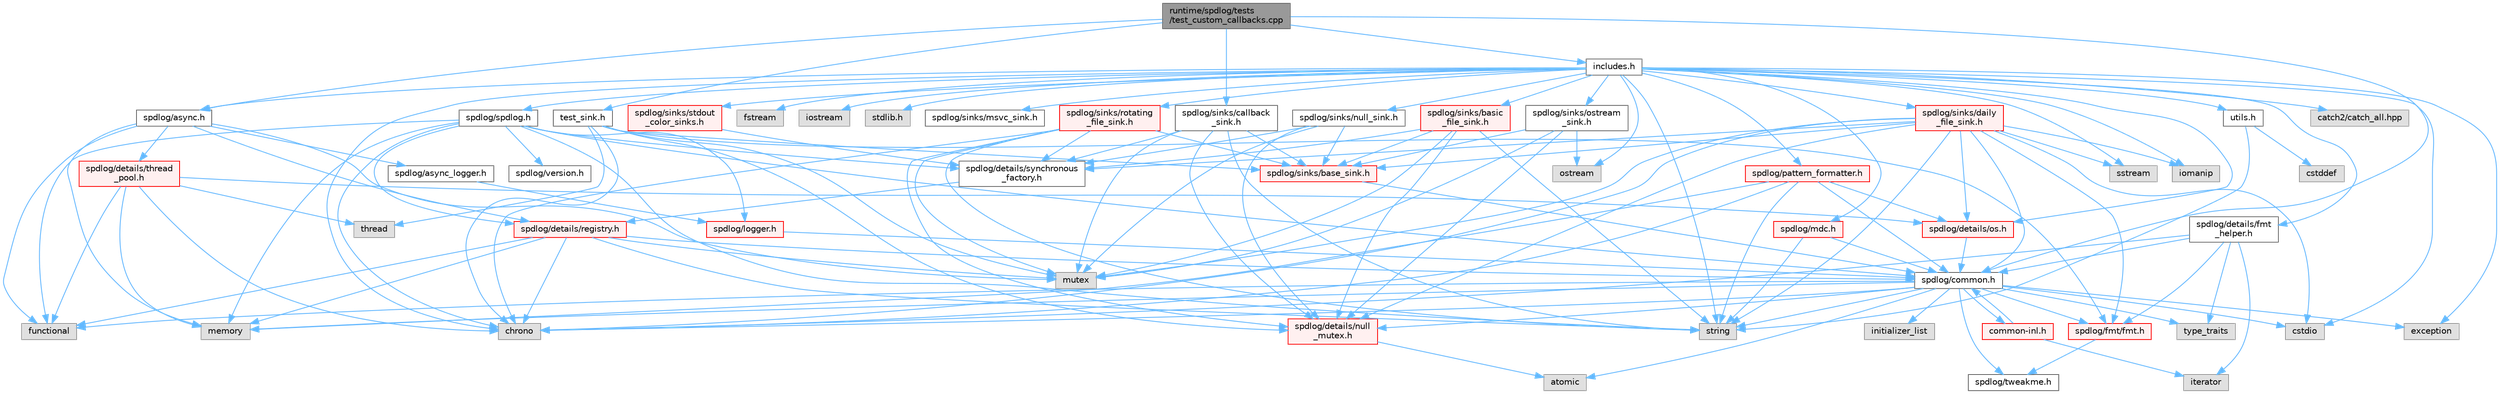 digraph "runtime/spdlog/tests/test_custom_callbacks.cpp"
{
 // LATEX_PDF_SIZE
  bgcolor="transparent";
  edge [fontname=Helvetica,fontsize=10,labelfontname=Helvetica,labelfontsize=10];
  node [fontname=Helvetica,fontsize=10,shape=box,height=0.2,width=0.4];
  Node1 [id="Node000001",label="runtime/spdlog/tests\l/test_custom_callbacks.cpp",height=0.2,width=0.4,color="gray40", fillcolor="grey60", style="filled", fontcolor="black",tooltip=" "];
  Node1 -> Node2 [id="edge1_Node000001_Node000002",color="steelblue1",style="solid",tooltip=" "];
  Node2 [id="Node000002",label="includes.h",height=0.2,width=0.4,color="grey40", fillcolor="white", style="filled",URL="$includes_8h.html",tooltip=" "];
  Node2 -> Node3 [id="edge2_Node000002_Node000003",color="steelblue1",style="solid",tooltip=" "];
  Node3 [id="Node000003",label="catch2/catch_all.hpp",height=0.2,width=0.4,color="grey60", fillcolor="#E0E0E0", style="filled",tooltip=" "];
  Node2 -> Node4 [id="edge3_Node000002_Node000004",color="steelblue1",style="solid",tooltip=" "];
  Node4 [id="Node000004",label="utils.h",height=0.2,width=0.4,color="grey40", fillcolor="white", style="filled",URL="$tests_2utils_8h.html",tooltip=" "];
  Node4 -> Node5 [id="edge4_Node000004_Node000005",color="steelblue1",style="solid",tooltip=" "];
  Node5 [id="Node000005",label="cstddef",height=0.2,width=0.4,color="grey60", fillcolor="#E0E0E0", style="filled",tooltip=" "];
  Node4 -> Node6 [id="edge5_Node000004_Node000006",color="steelblue1",style="solid",tooltip=" "];
  Node6 [id="Node000006",label="string",height=0.2,width=0.4,color="grey60", fillcolor="#E0E0E0", style="filled",tooltip=" "];
  Node2 -> Node7 [id="edge6_Node000002_Node000007",color="steelblue1",style="solid",tooltip=" "];
  Node7 [id="Node000007",label="chrono",height=0.2,width=0.4,color="grey60", fillcolor="#E0E0E0", style="filled",tooltip=" "];
  Node2 -> Node8 [id="edge7_Node000002_Node000008",color="steelblue1",style="solid",tooltip=" "];
  Node8 [id="Node000008",label="cstdio",height=0.2,width=0.4,color="grey60", fillcolor="#E0E0E0", style="filled",tooltip=" "];
  Node2 -> Node9 [id="edge8_Node000002_Node000009",color="steelblue1",style="solid",tooltip=" "];
  Node9 [id="Node000009",label="exception",height=0.2,width=0.4,color="grey60", fillcolor="#E0E0E0", style="filled",tooltip=" "];
  Node2 -> Node10 [id="edge9_Node000002_Node000010",color="steelblue1",style="solid",tooltip=" "];
  Node10 [id="Node000010",label="fstream",height=0.2,width=0.4,color="grey60", fillcolor="#E0E0E0", style="filled",tooltip=" "];
  Node2 -> Node11 [id="edge10_Node000002_Node000011",color="steelblue1",style="solid",tooltip=" "];
  Node11 [id="Node000011",label="iostream",height=0.2,width=0.4,color="grey60", fillcolor="#E0E0E0", style="filled",tooltip=" "];
  Node2 -> Node12 [id="edge11_Node000002_Node000012",color="steelblue1",style="solid",tooltip=" "];
  Node12 [id="Node000012",label="ostream",height=0.2,width=0.4,color="grey60", fillcolor="#E0E0E0", style="filled",tooltip=" "];
  Node2 -> Node13 [id="edge12_Node000002_Node000013",color="steelblue1",style="solid",tooltip=" "];
  Node13 [id="Node000013",label="sstream",height=0.2,width=0.4,color="grey60", fillcolor="#E0E0E0", style="filled",tooltip=" "];
  Node2 -> Node6 [id="edge13_Node000002_Node000006",color="steelblue1",style="solid",tooltip=" "];
  Node2 -> Node14 [id="edge14_Node000002_Node000014",color="steelblue1",style="solid",tooltip=" "];
  Node14 [id="Node000014",label="iomanip",height=0.2,width=0.4,color="grey60", fillcolor="#E0E0E0", style="filled",tooltip=" "];
  Node2 -> Node15 [id="edge15_Node000002_Node000015",color="steelblue1",style="solid",tooltip=" "];
  Node15 [id="Node000015",label="stdlib.h",height=0.2,width=0.4,color="grey60", fillcolor="#E0E0E0", style="filled",tooltip=" "];
  Node2 -> Node16 [id="edge16_Node000002_Node000016",color="steelblue1",style="solid",tooltip=" "];
  Node16 [id="Node000016",label="spdlog/spdlog.h",height=0.2,width=0.4,color="grey40", fillcolor="white", style="filled",URL="$spdlog_8h.html",tooltip=" "];
  Node16 -> Node17 [id="edge17_Node000016_Node000017",color="steelblue1",style="solid",tooltip=" "];
  Node17 [id="Node000017",label="spdlog/common.h",height=0.2,width=0.4,color="grey40", fillcolor="white", style="filled",URL="$common_8h.html",tooltip=" "];
  Node17 -> Node18 [id="edge18_Node000017_Node000018",color="steelblue1",style="solid",tooltip=" "];
  Node18 [id="Node000018",label="spdlog/details/null\l_mutex.h",height=0.2,width=0.4,color="red", fillcolor="#FFF0F0", style="filled",URL="$null__mutex_8h.html",tooltip=" "];
  Node18 -> Node19 [id="edge19_Node000018_Node000019",color="steelblue1",style="solid",tooltip=" "];
  Node19 [id="Node000019",label="atomic",height=0.2,width=0.4,color="grey60", fillcolor="#E0E0E0", style="filled",tooltip=" "];
  Node17 -> Node21 [id="edge20_Node000017_Node000021",color="steelblue1",style="solid",tooltip=" "];
  Node21 [id="Node000021",label="spdlog/tweakme.h",height=0.2,width=0.4,color="grey40", fillcolor="white", style="filled",URL="$tweakme_8h.html",tooltip=" "];
  Node17 -> Node19 [id="edge21_Node000017_Node000019",color="steelblue1",style="solid",tooltip=" "];
  Node17 -> Node7 [id="edge22_Node000017_Node000007",color="steelblue1",style="solid",tooltip=" "];
  Node17 -> Node8 [id="edge23_Node000017_Node000008",color="steelblue1",style="solid",tooltip=" "];
  Node17 -> Node9 [id="edge24_Node000017_Node000009",color="steelblue1",style="solid",tooltip=" "];
  Node17 -> Node22 [id="edge25_Node000017_Node000022",color="steelblue1",style="solid",tooltip=" "];
  Node22 [id="Node000022",label="functional",height=0.2,width=0.4,color="grey60", fillcolor="#E0E0E0", style="filled",tooltip=" "];
  Node17 -> Node23 [id="edge26_Node000017_Node000023",color="steelblue1",style="solid",tooltip=" "];
  Node23 [id="Node000023",label="initializer_list",height=0.2,width=0.4,color="grey60", fillcolor="#E0E0E0", style="filled",tooltip=" "];
  Node17 -> Node24 [id="edge27_Node000017_Node000024",color="steelblue1",style="solid",tooltip=" "];
  Node24 [id="Node000024",label="memory",height=0.2,width=0.4,color="grey60", fillcolor="#E0E0E0", style="filled",tooltip=" "];
  Node17 -> Node6 [id="edge28_Node000017_Node000006",color="steelblue1",style="solid",tooltip=" "];
  Node17 -> Node25 [id="edge29_Node000017_Node000025",color="steelblue1",style="solid",tooltip=" "];
  Node25 [id="Node000025",label="type_traits",height=0.2,width=0.4,color="grey60", fillcolor="#E0E0E0", style="filled",tooltip=" "];
  Node17 -> Node26 [id="edge30_Node000017_Node000026",color="steelblue1",style="solid",tooltip=" "];
  Node26 [id="Node000026",label="spdlog/fmt/fmt.h",height=0.2,width=0.4,color="red", fillcolor="#FFF0F0", style="filled",URL="$fmt_8h.html",tooltip=" "];
  Node26 -> Node21 [id="edge31_Node000026_Node000021",color="steelblue1",style="solid",tooltip=" "];
  Node17 -> Node183 [id="edge32_Node000017_Node000183",color="steelblue1",style="solid",tooltip=" "];
  Node183 [id="Node000183",label="common-inl.h",height=0.2,width=0.4,color="red", fillcolor="#FFF0F0", style="filled",URL="$common-inl_8h.html",tooltip=" "];
  Node183 -> Node17 [id="edge33_Node000183_Node000017",color="steelblue1",style="solid",tooltip=" "];
  Node183 -> Node184 [id="edge34_Node000183_Node000184",color="steelblue1",style="solid",tooltip=" "];
  Node184 [id="Node000184",label="iterator",height=0.2,width=0.4,color="grey60", fillcolor="#E0E0E0", style="filled",tooltip=" "];
  Node16 -> Node185 [id="edge35_Node000016_Node000185",color="steelblue1",style="solid",tooltip=" "];
  Node185 [id="Node000185",label="spdlog/details/registry.h",height=0.2,width=0.4,color="red", fillcolor="#FFF0F0", style="filled",URL="$registry_8h.html",tooltip=" "];
  Node185 -> Node17 [id="edge36_Node000185_Node000017",color="steelblue1",style="solid",tooltip=" "];
  Node185 -> Node7 [id="edge37_Node000185_Node000007",color="steelblue1",style="solid",tooltip=" "];
  Node185 -> Node22 [id="edge38_Node000185_Node000022",color="steelblue1",style="solid",tooltip=" "];
  Node185 -> Node24 [id="edge39_Node000185_Node000024",color="steelblue1",style="solid",tooltip=" "];
  Node185 -> Node188 [id="edge40_Node000185_Node000188",color="steelblue1",style="solid",tooltip=" "];
  Node188 [id="Node000188",label="mutex",height=0.2,width=0.4,color="grey60", fillcolor="#E0E0E0", style="filled",tooltip=" "];
  Node185 -> Node6 [id="edge41_Node000185_Node000006",color="steelblue1",style="solid",tooltip=" "];
  Node16 -> Node191 [id="edge42_Node000016_Node000191",color="steelblue1",style="solid",tooltip=" "];
  Node191 [id="Node000191",label="spdlog/details/synchronous\l_factory.h",height=0.2,width=0.4,color="grey40", fillcolor="white", style="filled",URL="$synchronous__factory_8h.html",tooltip=" "];
  Node191 -> Node185 [id="edge43_Node000191_Node000185",color="steelblue1",style="solid",tooltip=" "];
  Node16 -> Node192 [id="edge44_Node000016_Node000192",color="steelblue1",style="solid",tooltip=" "];
  Node192 [id="Node000192",label="spdlog/logger.h",height=0.2,width=0.4,color="red", fillcolor="#FFF0F0", style="filled",URL="$logger_8h.html",tooltip=" "];
  Node192 -> Node17 [id="edge45_Node000192_Node000017",color="steelblue1",style="solid",tooltip=" "];
  Node16 -> Node198 [id="edge46_Node000016_Node000198",color="steelblue1",style="solid",tooltip=" "];
  Node198 [id="Node000198",label="spdlog/version.h",height=0.2,width=0.4,color="grey40", fillcolor="white", style="filled",URL="$spdlog_2include_2spdlog_2version_8h.html",tooltip=" "];
  Node16 -> Node7 [id="edge47_Node000016_Node000007",color="steelblue1",style="solid",tooltip=" "];
  Node16 -> Node22 [id="edge48_Node000016_Node000022",color="steelblue1",style="solid",tooltip=" "];
  Node16 -> Node24 [id="edge49_Node000016_Node000024",color="steelblue1",style="solid",tooltip=" "];
  Node16 -> Node6 [id="edge50_Node000016_Node000006",color="steelblue1",style="solid",tooltip=" "];
  Node2 -> Node199 [id="edge51_Node000002_Node000199",color="steelblue1",style="solid",tooltip=" "];
  Node199 [id="Node000199",label="spdlog/async.h",height=0.2,width=0.4,color="grey40", fillcolor="white", style="filled",URL="$async_8h.html",tooltip=" "];
  Node199 -> Node200 [id="edge52_Node000199_Node000200",color="steelblue1",style="solid",tooltip=" "];
  Node200 [id="Node000200",label="spdlog/async_logger.h",height=0.2,width=0.4,color="grey40", fillcolor="white", style="filled",URL="$async__logger_8h.html",tooltip=" "];
  Node200 -> Node192 [id="edge53_Node000200_Node000192",color="steelblue1",style="solid",tooltip=" "];
  Node199 -> Node185 [id="edge54_Node000199_Node000185",color="steelblue1",style="solid",tooltip=" "];
  Node199 -> Node201 [id="edge55_Node000199_Node000201",color="steelblue1",style="solid",tooltip=" "];
  Node201 [id="Node000201",label="spdlog/details/thread\l_pool.h",height=0.2,width=0.4,color="red", fillcolor="#FFF0F0", style="filled",URL="$thread__pool_8h.html",tooltip=" "];
  Node201 -> Node203 [id="edge56_Node000201_Node000203",color="steelblue1",style="solid",tooltip=" "];
  Node203 [id="Node000203",label="spdlog/details/os.h",height=0.2,width=0.4,color="red", fillcolor="#FFF0F0", style="filled",URL="$details_2os_8h.html",tooltip=" "];
  Node203 -> Node17 [id="edge57_Node000203_Node000017",color="steelblue1",style="solid",tooltip=" "];
  Node201 -> Node7 [id="edge58_Node000201_Node000007",color="steelblue1",style="solid",tooltip=" "];
  Node201 -> Node22 [id="edge59_Node000201_Node000022",color="steelblue1",style="solid",tooltip=" "];
  Node201 -> Node24 [id="edge60_Node000201_Node000024",color="steelblue1",style="solid",tooltip=" "];
  Node201 -> Node189 [id="edge61_Node000201_Node000189",color="steelblue1",style="solid",tooltip=" "];
  Node189 [id="Node000189",label="thread",height=0.2,width=0.4,color="grey60", fillcolor="#E0E0E0", style="filled",tooltip=" "];
  Node199 -> Node22 [id="edge62_Node000199_Node000022",color="steelblue1",style="solid",tooltip=" "];
  Node199 -> Node24 [id="edge63_Node000199_Node000024",color="steelblue1",style="solid",tooltip=" "];
  Node199 -> Node188 [id="edge64_Node000199_Node000188",color="steelblue1",style="solid",tooltip=" "];
  Node2 -> Node205 [id="edge65_Node000002_Node000205",color="steelblue1",style="solid",tooltip=" "];
  Node205 [id="Node000205",label="spdlog/details/fmt\l_helper.h",height=0.2,width=0.4,color="grey40", fillcolor="white", style="filled",URL="$fmt__helper_8h.html",tooltip=" "];
  Node205 -> Node7 [id="edge66_Node000205_Node000007",color="steelblue1",style="solid",tooltip=" "];
  Node205 -> Node184 [id="edge67_Node000205_Node000184",color="steelblue1",style="solid",tooltip=" "];
  Node205 -> Node17 [id="edge68_Node000205_Node000017",color="steelblue1",style="solid",tooltip=" "];
  Node205 -> Node26 [id="edge69_Node000205_Node000026",color="steelblue1",style="solid",tooltip=" "];
  Node205 -> Node25 [id="edge70_Node000205_Node000025",color="steelblue1",style="solid",tooltip=" "];
  Node2 -> Node203 [id="edge71_Node000002_Node000203",color="steelblue1",style="solid",tooltip=" "];
  Node2 -> Node206 [id="edge72_Node000002_Node000206",color="steelblue1",style="solid",tooltip=" "];
  Node206 [id="Node000206",label="spdlog/mdc.h",height=0.2,width=0.4,color="red", fillcolor="#FFF0F0", style="filled",URL="$mdc_8h.html",tooltip=" "];
  Node206 -> Node6 [id="edge73_Node000206_Node000006",color="steelblue1",style="solid",tooltip=" "];
  Node206 -> Node17 [id="edge74_Node000206_Node000017",color="steelblue1",style="solid",tooltip=" "];
  Node2 -> Node208 [id="edge75_Node000002_Node000208",color="steelblue1",style="solid",tooltip=" "];
  Node208 [id="Node000208",label="spdlog/sinks/basic\l_file_sink.h",height=0.2,width=0.4,color="red", fillcolor="#FFF0F0", style="filled",URL="$basic__file__sink_8h.html",tooltip=" "];
  Node208 -> Node18 [id="edge76_Node000208_Node000018",color="steelblue1",style="solid",tooltip=" "];
  Node208 -> Node191 [id="edge77_Node000208_Node000191",color="steelblue1",style="solid",tooltip=" "];
  Node208 -> Node211 [id="edge78_Node000208_Node000211",color="steelblue1",style="solid",tooltip=" "];
  Node211 [id="Node000211",label="spdlog/sinks/base_sink.h",height=0.2,width=0.4,color="red", fillcolor="#FFF0F0", style="filled",URL="$base__sink_8h.html",tooltip=" "];
  Node211 -> Node17 [id="edge79_Node000211_Node000017",color="steelblue1",style="solid",tooltip=" "];
  Node208 -> Node188 [id="edge80_Node000208_Node000188",color="steelblue1",style="solid",tooltip=" "];
  Node208 -> Node6 [id="edge81_Node000208_Node000006",color="steelblue1",style="solid",tooltip=" "];
  Node2 -> Node214 [id="edge82_Node000002_Node000214",color="steelblue1",style="solid",tooltip=" "];
  Node214 [id="Node000214",label="spdlog/sinks/daily\l_file_sink.h",height=0.2,width=0.4,color="red", fillcolor="#FFF0F0", style="filled",URL="$daily__file__sink_8h.html",tooltip=" "];
  Node214 -> Node17 [id="edge83_Node000214_Node000017",color="steelblue1",style="solid",tooltip=" "];
  Node214 -> Node18 [id="edge84_Node000214_Node000018",color="steelblue1",style="solid",tooltip=" "];
  Node214 -> Node203 [id="edge85_Node000214_Node000203",color="steelblue1",style="solid",tooltip=" "];
  Node214 -> Node191 [id="edge86_Node000214_Node000191",color="steelblue1",style="solid",tooltip=" "];
  Node214 -> Node26 [id="edge87_Node000214_Node000026",color="steelblue1",style="solid",tooltip=" "];
  Node214 -> Node211 [id="edge88_Node000214_Node000211",color="steelblue1",style="solid",tooltip=" "];
  Node214 -> Node7 [id="edge89_Node000214_Node000007",color="steelblue1",style="solid",tooltip=" "];
  Node214 -> Node8 [id="edge90_Node000214_Node000008",color="steelblue1",style="solid",tooltip=" "];
  Node214 -> Node14 [id="edge91_Node000214_Node000014",color="steelblue1",style="solid",tooltip=" "];
  Node214 -> Node188 [id="edge92_Node000214_Node000188",color="steelblue1",style="solid",tooltip=" "];
  Node214 -> Node13 [id="edge93_Node000214_Node000013",color="steelblue1",style="solid",tooltip=" "];
  Node214 -> Node6 [id="edge94_Node000214_Node000006",color="steelblue1",style="solid",tooltip=" "];
  Node2 -> Node217 [id="edge95_Node000002_Node000217",color="steelblue1",style="solid",tooltip=" "];
  Node217 [id="Node000217",label="spdlog/sinks/null_sink.h",height=0.2,width=0.4,color="grey40", fillcolor="white", style="filled",URL="$null__sink_8h.html",tooltip=" "];
  Node217 -> Node18 [id="edge96_Node000217_Node000018",color="steelblue1",style="solid",tooltip=" "];
  Node217 -> Node191 [id="edge97_Node000217_Node000191",color="steelblue1",style="solid",tooltip=" "];
  Node217 -> Node211 [id="edge98_Node000217_Node000211",color="steelblue1",style="solid",tooltip=" "];
  Node217 -> Node188 [id="edge99_Node000217_Node000188",color="steelblue1",style="solid",tooltip=" "];
  Node2 -> Node218 [id="edge100_Node000002_Node000218",color="steelblue1",style="solid",tooltip=" "];
  Node218 [id="Node000218",label="spdlog/sinks/ostream\l_sink.h",height=0.2,width=0.4,color="grey40", fillcolor="white", style="filled",URL="$ostream__sink_8h.html",tooltip=" "];
  Node218 -> Node18 [id="edge101_Node000218_Node000018",color="steelblue1",style="solid",tooltip=" "];
  Node218 -> Node211 [id="edge102_Node000218_Node000211",color="steelblue1",style="solid",tooltip=" "];
  Node218 -> Node188 [id="edge103_Node000218_Node000188",color="steelblue1",style="solid",tooltip=" "];
  Node218 -> Node12 [id="edge104_Node000218_Node000012",color="steelblue1",style="solid",tooltip=" "];
  Node2 -> Node219 [id="edge105_Node000002_Node000219",color="steelblue1",style="solid",tooltip=" "];
  Node219 [id="Node000219",label="spdlog/sinks/rotating\l_file_sink.h",height=0.2,width=0.4,color="red", fillcolor="#FFF0F0", style="filled",URL="$rotating__file__sink_8h.html",tooltip=" "];
  Node219 -> Node18 [id="edge106_Node000219_Node000018",color="steelblue1",style="solid",tooltip=" "];
  Node219 -> Node191 [id="edge107_Node000219_Node000191",color="steelblue1",style="solid",tooltip=" "];
  Node219 -> Node211 [id="edge108_Node000219_Node000211",color="steelblue1",style="solid",tooltip=" "];
  Node219 -> Node7 [id="edge109_Node000219_Node000007",color="steelblue1",style="solid",tooltip=" "];
  Node219 -> Node188 [id="edge110_Node000219_Node000188",color="steelblue1",style="solid",tooltip=" "];
  Node219 -> Node6 [id="edge111_Node000219_Node000006",color="steelblue1",style="solid",tooltip=" "];
  Node2 -> Node220 [id="edge112_Node000002_Node000220",color="steelblue1",style="solid",tooltip=" "];
  Node220 [id="Node000220",label="spdlog/sinks/stdout\l_color_sinks.h",height=0.2,width=0.4,color="red", fillcolor="#FFF0F0", style="filled",URL="$stdout__color__sinks_8h.html",tooltip=" "];
  Node220 -> Node191 [id="edge113_Node000220_Node000191",color="steelblue1",style="solid",tooltip=" "];
  Node2 -> Node223 [id="edge114_Node000002_Node000223",color="steelblue1",style="solid",tooltip=" "];
  Node223 [id="Node000223",label="spdlog/sinks/msvc_sink.h",height=0.2,width=0.4,color="grey40", fillcolor="white", style="filled",URL="$msvc__sink_8h.html",tooltip=" "];
  Node2 -> Node224 [id="edge115_Node000002_Node000224",color="steelblue1",style="solid",tooltip=" "];
  Node224 [id="Node000224",label="spdlog/pattern_formatter.h",height=0.2,width=0.4,color="red", fillcolor="#FFF0F0", style="filled",URL="$pattern__formatter_8h.html",tooltip=" "];
  Node224 -> Node17 [id="edge116_Node000224_Node000017",color="steelblue1",style="solid",tooltip=" "];
  Node224 -> Node203 [id="edge117_Node000224_Node000203",color="steelblue1",style="solid",tooltip=" "];
  Node224 -> Node7 [id="edge118_Node000224_Node000007",color="steelblue1",style="solid",tooltip=" "];
  Node224 -> Node24 [id="edge119_Node000224_Node000024",color="steelblue1",style="solid",tooltip=" "];
  Node224 -> Node6 [id="edge120_Node000224_Node000006",color="steelblue1",style="solid",tooltip=" "];
  Node1 -> Node225 [id="edge121_Node000001_Node000225",color="steelblue1",style="solid",tooltip=" "];
  Node225 [id="Node000225",label="test_sink.h",height=0.2,width=0.4,color="grey40", fillcolor="white", style="filled",URL="$test__sink_8h.html",tooltip=" "];
  Node225 -> Node18 [id="edge122_Node000225_Node000018",color="steelblue1",style="solid",tooltip=" "];
  Node225 -> Node211 [id="edge123_Node000225_Node000211",color="steelblue1",style="solid",tooltip=" "];
  Node225 -> Node26 [id="edge124_Node000225_Node000026",color="steelblue1",style="solid",tooltip=" "];
  Node225 -> Node7 [id="edge125_Node000225_Node000007",color="steelblue1",style="solid",tooltip=" "];
  Node225 -> Node188 [id="edge126_Node000225_Node000188",color="steelblue1",style="solid",tooltip=" "];
  Node225 -> Node189 [id="edge127_Node000225_Node000189",color="steelblue1",style="solid",tooltip=" "];
  Node1 -> Node226 [id="edge128_Node000001_Node000226",color="steelblue1",style="solid",tooltip=" "];
  Node226 [id="Node000226",label="spdlog/sinks/callback\l_sink.h",height=0.2,width=0.4,color="grey40", fillcolor="white", style="filled",URL="$callback__sink_8h.html",tooltip=" "];
  Node226 -> Node18 [id="edge129_Node000226_Node000018",color="steelblue1",style="solid",tooltip=" "];
  Node226 -> Node191 [id="edge130_Node000226_Node000191",color="steelblue1",style="solid",tooltip=" "];
  Node226 -> Node211 [id="edge131_Node000226_Node000211",color="steelblue1",style="solid",tooltip=" "];
  Node226 -> Node188 [id="edge132_Node000226_Node000188",color="steelblue1",style="solid",tooltip=" "];
  Node226 -> Node6 [id="edge133_Node000226_Node000006",color="steelblue1",style="solid",tooltip=" "];
  Node1 -> Node199 [id="edge134_Node000001_Node000199",color="steelblue1",style="solid",tooltip=" "];
  Node1 -> Node17 [id="edge135_Node000001_Node000017",color="steelblue1",style="solid",tooltip=" "];
}
